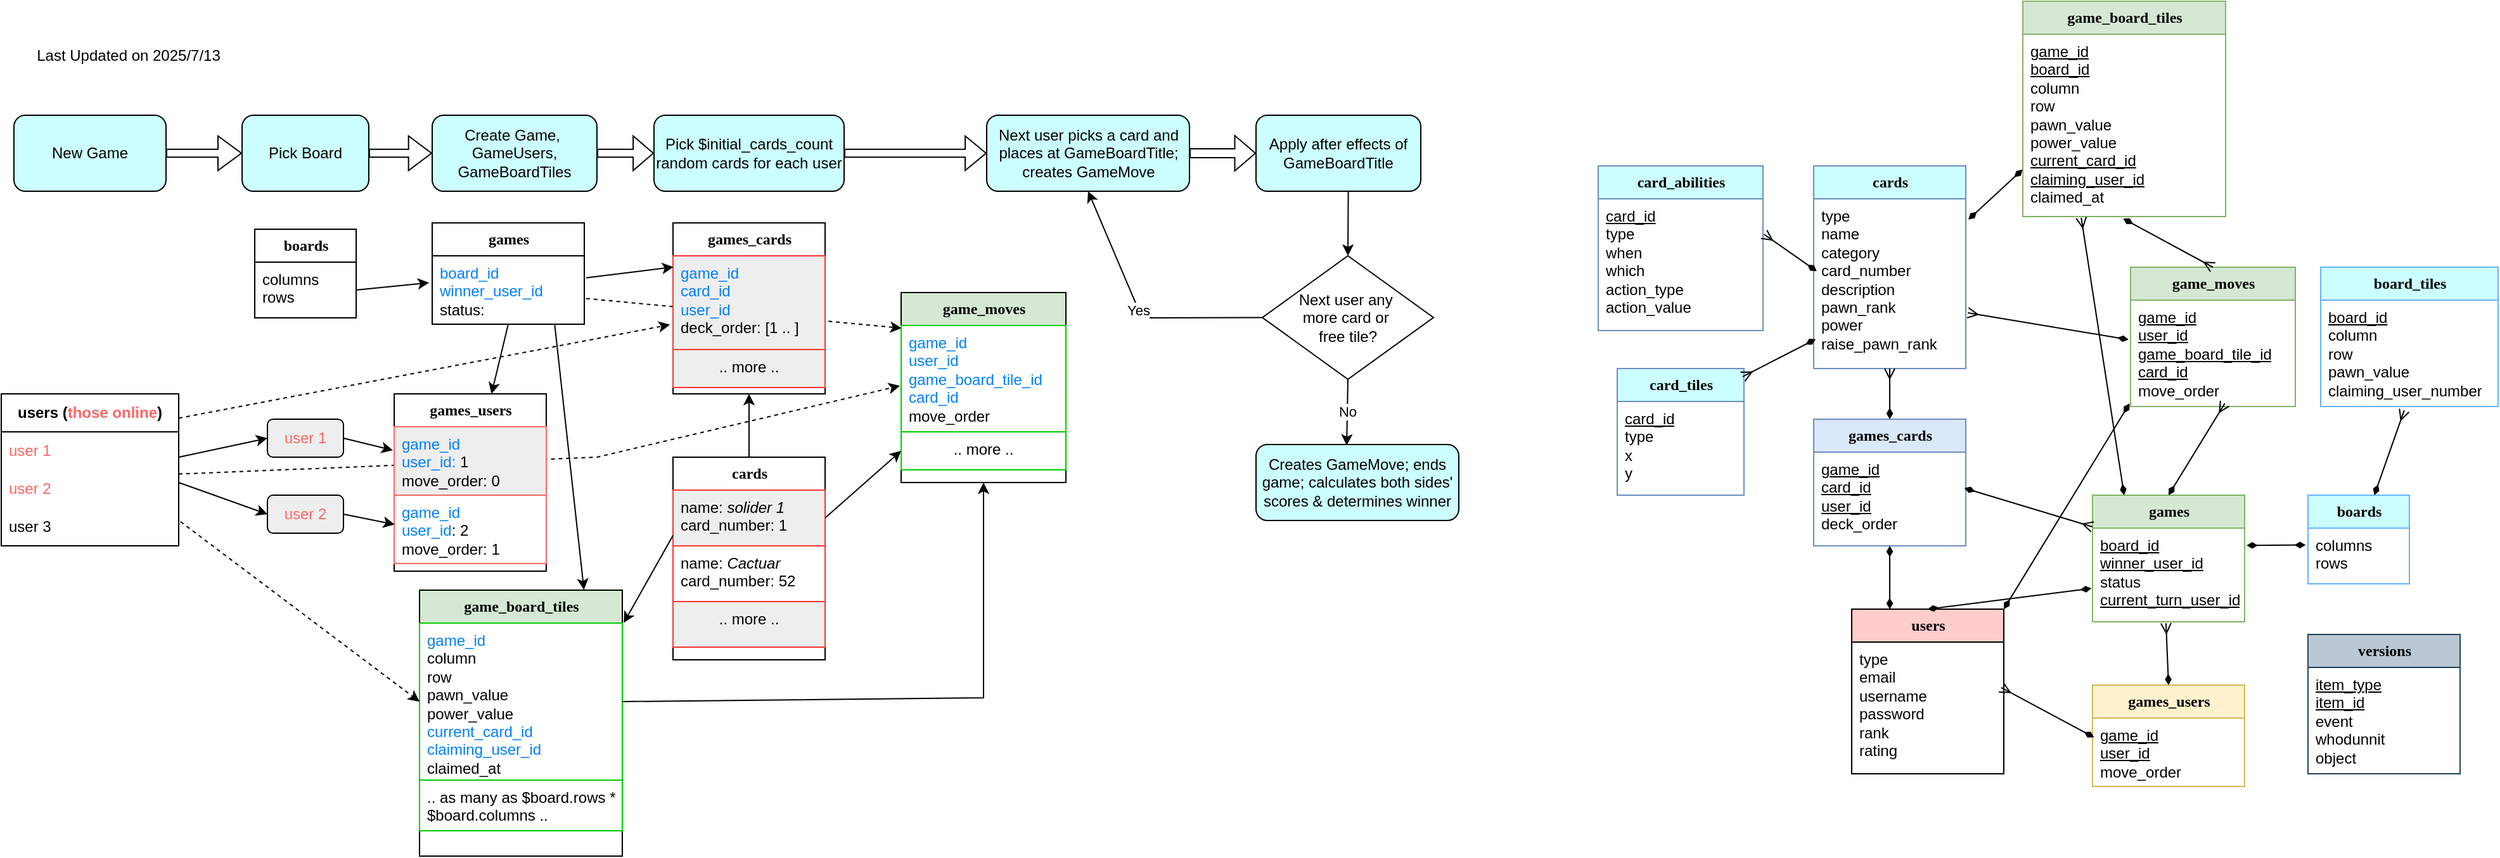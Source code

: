 <mxfile version="28.0.4">
  <diagram name="EER" id="c4acf3e9-155e-7222-9cf6-157b1a14988f">
    <mxGraphModel dx="2718" dy="1848" grid="1" gridSize="10" guides="1" tooltips="1" connect="1" arrows="1" fold="1" page="1" pageScale="1" pageWidth="850" pageHeight="1100" background="none" math="0" shadow="0">
      <root>
        <mxCell id="0" />
        <mxCell id="1" parent="0" />
        <mxCell id="WRyJqsJyQjOsR1VuZ4b_-59" value="" style="endArrow=classic;html=1;rounded=0;exitX=1;exitY=0.11;exitDx=0;exitDy=0;exitPerimeter=0;entryX=-0.007;entryY=0.567;entryDx=0;entryDy=0;dashed=1;entryPerimeter=0;" parent="1" source="WRyJqsJyQjOsR1VuZ4b_-8" target="WRyJqsJyQjOsR1VuZ4b_-55" edge="1">
          <mxGeometry width="50" height="50" relative="1" as="geometry">
            <mxPoint x="-960" y="330" as="sourcePoint" />
            <mxPoint x="-573" y="230" as="targetPoint" />
            <Array as="points">
              <mxPoint x="-950" y="340" />
            </Array>
          </mxGeometry>
        </mxCell>
        <mxCell id="WRyJqsJyQjOsR1VuZ4b_-60" value="" style="endArrow=classic;html=1;rounded=0;exitX=1.012;exitY=0.624;exitDx=0;exitDy=0;exitPerimeter=0;entryX=0.003;entryY=0.025;entryDx=0;entryDy=0;entryPerimeter=0;dashed=1;" parent="1" source="WRyJqsJyQjOsR1VuZ4b_-17" target="WRyJqsJyQjOsR1VuZ4b_-55" edge="1">
          <mxGeometry width="50" height="50" relative="1" as="geometry">
            <mxPoint x="-960" y="330" as="sourcePoint" />
            <mxPoint x="-573" y="230" as="targetPoint" />
          </mxGeometry>
        </mxCell>
        <mxCell id="_FI4FavQm8VD4Ou4lNko-3" value="&lt;span style=&quot;font-size: 12px;&quot;&gt;&lt;b&gt;game_board_tiles&lt;/b&gt;&lt;/span&gt;" style="swimlane;html=1;fontStyle=0;childLayout=stackLayout;horizontal=1;startSize=26;fillColor=#d5e8d4;horizontalStack=0;resizeParent=1;resizeLast=0;collapsible=1;marginBottom=0;swimlaneFillColor=#ffffff;rounded=0;shadow=0;comic=0;labelBackgroundColor=none;strokeWidth=1;fontFamily=Verdana;fontSize=10;align=center;strokeColor=#82b366;" parent="1" vertex="1">
          <mxGeometry x="175" y="-20" width="160" height="170" as="geometry">
            <mxRectangle x="510" y="42" width="170" height="30" as="alternateBounds" />
          </mxGeometry>
        </mxCell>
        <mxCell id="_FI4FavQm8VD4Ou4lNko-4" value="&lt;div&gt;&lt;u&gt;game_id&lt;/u&gt;&lt;/div&gt;&lt;div&gt;&lt;u&gt;board_id&lt;/u&gt;&lt;/div&gt;&lt;div&gt;&lt;span style=&quot;background-color: transparent; color: light-dark(rgb(0, 0, 0), rgb(255, 255, 255));&quot;&gt;column&lt;/span&gt;&lt;/div&gt;&lt;div&gt;row&lt;/div&gt;&lt;div&gt;pawn_value&lt;/div&gt;&lt;div&gt;&lt;span style=&quot;background-color: transparent; color: light-dark(rgb(0, 0, 0), rgb(255, 255, 255));&quot;&gt;power_value&lt;/span&gt;&lt;/div&gt;&lt;div&gt;&lt;u&gt;current_card_id&lt;/u&gt;&lt;/div&gt;&lt;div&gt;&lt;div&gt;&lt;u&gt;claiming_user_id&lt;/u&gt;&lt;/div&gt;&lt;div&gt;claimed_at&lt;/div&gt;&lt;/div&gt;" style="text;html=1;strokeColor=none;fillColor=none;align=left;verticalAlign=top;spacingLeft=4;spacingRight=4;whiteSpace=wrap;overflow=hidden;rotatable=0;points=[[0,0.5],[1,0.5]];portConstraint=eastwest;" parent="_FI4FavQm8VD4Ou4lNko-3" vertex="1">
          <mxGeometry y="26" width="160" height="144" as="geometry" />
        </mxCell>
        <mxCell id="_FI4FavQm8VD4Ou4lNko-7" value="&lt;span style=&quot;font-size: 12px;&quot;&gt;&lt;b&gt;boards&lt;/b&gt;&lt;/span&gt;" style="swimlane;html=1;fontStyle=0;childLayout=stackLayout;horizontal=1;startSize=26;fillColor=#CCFFFF;horizontalStack=0;resizeParent=1;resizeLast=0;collapsible=1;marginBottom=0;swimlaneFillColor=#ffffff;rounded=0;shadow=0;comic=0;labelBackgroundColor=none;strokeWidth=1;fontFamily=Verdana;fontSize=10;align=center;strokeColor=#66B2FF;" parent="1" vertex="1">
          <mxGeometry x="400" y="370" width="80" height="70" as="geometry" />
        </mxCell>
        <mxCell id="_FI4FavQm8VD4Ou4lNko-8" value="&lt;div&gt;columns&lt;/div&gt;&lt;div&gt;rows&lt;/div&gt;" style="text;html=1;strokeColor=none;fillColor=none;align=left;verticalAlign=top;spacingLeft=4;spacingRight=4;whiteSpace=wrap;overflow=hidden;rotatable=0;points=[[0,0.5],[1,0.5]];portConstraint=eastwest;" parent="_FI4FavQm8VD4Ou4lNko-7" vertex="1">
          <mxGeometry y="26" width="80" height="44" as="geometry" />
        </mxCell>
        <mxCell id="_FI4FavQm8VD4Ou4lNko-9" value="&lt;font style=&quot;font-size: 12px;&quot;&gt;&lt;b&gt;card_abilities&lt;/b&gt;&lt;/font&gt;" style="swimlane;html=1;fontStyle=0;childLayout=stackLayout;horizontal=1;startSize=26;fillColor=#CCFFFF;horizontalStack=0;resizeParent=1;resizeLast=0;collapsible=1;marginBottom=0;swimlaneFillColor=#ffffff;rounded=0;shadow=0;comic=0;labelBackgroundColor=none;strokeWidth=1;fontFamily=Verdana;fontSize=10;align=center;strokeColor=#6c8ebf;" parent="1" vertex="1">
          <mxGeometry x="-160" y="110" width="130" height="130" as="geometry">
            <mxRectangle x="510" y="210" width="130" height="30" as="alternateBounds" />
          </mxGeometry>
        </mxCell>
        <mxCell id="_FI4FavQm8VD4Ou4lNko-10" value="&lt;div&gt;&lt;u&gt;card_id&lt;/u&gt;&lt;/div&gt;&lt;div&gt;type&lt;/div&gt;&lt;div&gt;when&lt;/div&gt;&lt;div&gt;which&lt;/div&gt;&lt;div&gt;action_type&lt;/div&gt;&lt;div&gt;action_value&lt;/div&gt;" style="text;html=1;strokeColor=none;fillColor=none;align=left;verticalAlign=top;spacingLeft=4;spacingRight=4;whiteSpace=wrap;overflow=hidden;rotatable=0;points=[[0,0.5],[1,0.5]];portConstraint=eastwest;" parent="_FI4FavQm8VD4Ou4lNko-9" vertex="1">
          <mxGeometry y="26" width="130" height="104" as="geometry" />
        </mxCell>
        <mxCell id="_FI4FavQm8VD4Ou4lNko-11" value="&lt;font style=&quot;font-size: 12px;&quot;&gt;&lt;b&gt;card_tiles&lt;/b&gt;&lt;/font&gt;" style="swimlane;html=1;fontStyle=0;childLayout=stackLayout;horizontal=1;startSize=26;fillColor=#CCFFFF;horizontalStack=0;resizeParent=1;resizeLast=0;collapsible=1;marginBottom=0;swimlaneFillColor=#ffffff;rounded=0;shadow=0;comic=0;labelBackgroundColor=none;strokeWidth=1;fontFamily=Verdana;fontSize=10;align=center;strokeColor=#6c8ebf;" parent="1" vertex="1">
          <mxGeometry x="-145" y="270" width="100" height="100" as="geometry">
            <mxRectangle x="350" y="210" width="120" height="30" as="alternateBounds" />
          </mxGeometry>
        </mxCell>
        <mxCell id="_FI4FavQm8VD4Ou4lNko-12" value="&lt;div&gt;&lt;u&gt;card_id&lt;/u&gt;&lt;/div&gt;&lt;div&gt;type&lt;/div&gt;&lt;div&gt;x&lt;/div&gt;&lt;div&gt;y&lt;/div&gt;" style="text;html=1;strokeColor=none;fillColor=none;align=left;verticalAlign=top;spacingLeft=4;spacingRight=4;whiteSpace=wrap;overflow=hidden;rotatable=0;points=[[0,0.5],[1,0.5]];portConstraint=eastwest;" parent="_FI4FavQm8VD4Ou4lNko-11" vertex="1">
          <mxGeometry y="26" width="100" height="74" as="geometry" />
        </mxCell>
        <mxCell id="_FI4FavQm8VD4Ou4lNko-13" value="&lt;font style=&quot;font-size: 12px;&quot;&gt;&lt;b&gt;cards&lt;/b&gt;&lt;/font&gt;" style="swimlane;html=1;fontStyle=0;childLayout=stackLayout;horizontal=1;startSize=26;fillColor=#CCFFFF;horizontalStack=0;resizeParent=1;resizeLast=0;collapsible=1;marginBottom=0;swimlaneFillColor=#ffffff;rounded=0;shadow=0;comic=0;labelBackgroundColor=none;strokeWidth=1;fontFamily=Verdana;fontSize=10;align=center;strokeColor=#6c8ebf;" parent="1" vertex="1">
          <mxGeometry x="10" y="110" width="120" height="160" as="geometry">
            <mxRectangle x="350" y="210" width="120" height="30" as="alternateBounds" />
          </mxGeometry>
        </mxCell>
        <mxCell id="_FI4FavQm8VD4Ou4lNko-14" value="type&lt;div&gt;name&lt;/div&gt;&lt;div&gt;category&lt;/div&gt;&lt;div&gt;card_number&lt;/div&gt;&lt;div&gt;description&lt;/div&gt;&lt;div&gt;pawn_rank&lt;/div&gt;&lt;div&gt;power&lt;/div&gt;&lt;div&gt;raise_pawn_rank&lt;/div&gt;" style="text;html=1;strokeColor=none;fillColor=none;align=left;verticalAlign=top;spacingLeft=4;spacingRight=4;whiteSpace=wrap;overflow=hidden;rotatable=0;points=[[0,0.5],[1,0.5]];portConstraint=eastwest;" parent="_FI4FavQm8VD4Ou4lNko-13" vertex="1">
          <mxGeometry y="26" width="120" height="124" as="geometry" />
        </mxCell>
        <mxCell id="_FI4FavQm8VD4Ou4lNko-15" value="&lt;font style=&quot;font-size: 12px;&quot;&gt;&lt;b&gt;game_moves&lt;/b&gt;&lt;/font&gt;" style="swimlane;html=1;fontStyle=0;childLayout=stackLayout;horizontal=1;startSize=26;fillColor=#d5e8d4;horizontalStack=0;resizeParent=1;resizeLast=0;collapsible=1;marginBottom=0;swimlaneFillColor=#ffffff;rounded=0;shadow=0;comic=0;labelBackgroundColor=none;strokeWidth=1;fontFamily=Verdana;fontSize=10;align=center;strokeColor=#82b366;" parent="1" vertex="1">
          <mxGeometry x="260" y="190" width="130" height="110" as="geometry">
            <mxRectangle x="510" y="210" width="130" height="30" as="alternateBounds" />
          </mxGeometry>
        </mxCell>
        <mxCell id="_FI4FavQm8VD4Ou4lNko-16" value="&lt;div&gt;&lt;u&gt;game_id&lt;/u&gt;&lt;/div&gt;&lt;div&gt;&lt;u&gt;user_id&lt;/u&gt;&lt;/div&gt;&lt;div&gt;&lt;u&gt;game_board_tile_id&lt;/u&gt;&lt;/div&gt;&lt;div&gt;&lt;u&gt;card_id&lt;/u&gt;&lt;/div&gt;&lt;div&gt;move_order&lt;/div&gt;" style="text;html=1;strokeColor=none;fillColor=none;align=left;verticalAlign=top;spacingLeft=4;spacingRight=4;whiteSpace=wrap;overflow=hidden;rotatable=0;points=[[0,0.5],[1,0.5]];portConstraint=eastwest;" parent="_FI4FavQm8VD4Ou4lNko-15" vertex="1">
          <mxGeometry y="26" width="130" height="84" as="geometry" />
        </mxCell>
        <mxCell id="_FI4FavQm8VD4Ou4lNko-19" value="&lt;font style=&quot;font-size: 12px;&quot;&gt;&lt;b&gt;games&lt;/b&gt;&lt;/font&gt;" style="swimlane;html=1;fontStyle=0;childLayout=stackLayout;horizontal=1;startSize=26;fillColor=#d5e8d4;horizontalStack=0;resizeParent=1;resizeLast=0;collapsible=1;marginBottom=0;swimlaneFillColor=#ffffff;rounded=0;shadow=0;comic=0;labelBackgroundColor=none;strokeWidth=1;fontFamily=Verdana;fontSize=10;align=center;strokeColor=#82b366;" parent="1" vertex="1">
          <mxGeometry x="230" y="370" width="120" height="100" as="geometry">
            <mxRectangle x="350" y="210" width="120" height="30" as="alternateBounds" />
          </mxGeometry>
        </mxCell>
        <mxCell id="_FI4FavQm8VD4Ou4lNko-20" value="&lt;u&gt;board_id&lt;/u&gt;&lt;div&gt;&lt;u&gt;winner_user_id&lt;/u&gt;&lt;/div&gt;&lt;div&gt;status&lt;/div&gt;&lt;div&gt;&lt;u&gt;current_turn_user_id&lt;/u&gt;&lt;/div&gt;" style="text;html=1;strokeColor=none;fillColor=none;align=left;verticalAlign=top;spacingLeft=4;spacingRight=4;whiteSpace=wrap;overflow=hidden;rotatable=0;points=[[0,0.5],[1,0.5]];portConstraint=eastwest;" parent="_FI4FavQm8VD4Ou4lNko-19" vertex="1">
          <mxGeometry y="26" width="120" height="74" as="geometry" />
        </mxCell>
        <mxCell id="_FI4FavQm8VD4Ou4lNko-21" value="&lt;font style=&quot;font-size: 12px;&quot;&gt;&lt;b&gt;games_cards&lt;/b&gt;&lt;/font&gt;" style="swimlane;html=1;fontStyle=0;childLayout=stackLayout;horizontal=1;startSize=26;fillColor=#dae8fc;horizontalStack=0;resizeParent=1;resizeLast=0;collapsible=1;marginBottom=0;swimlaneFillColor=#ffffff;rounded=0;shadow=0;comic=0;labelBackgroundColor=none;strokeWidth=1;fontFamily=Verdana;fontSize=10;align=center;strokeColor=#6c8ebf;" parent="1" vertex="1">
          <mxGeometry x="10" y="310" width="120" height="100" as="geometry">
            <mxRectangle x="350" y="210" width="120" height="30" as="alternateBounds" />
          </mxGeometry>
        </mxCell>
        <mxCell id="_FI4FavQm8VD4Ou4lNko-22" value="&lt;u&gt;game_id&lt;/u&gt;&lt;div&gt;&lt;u&gt;card_id&lt;/u&gt;&lt;/div&gt;&lt;div&gt;&lt;u&gt;user_id&lt;/u&gt;&lt;/div&gt;&lt;div&gt;deck_order&lt;/div&gt;" style="text;html=1;strokeColor=none;fillColor=none;align=left;verticalAlign=top;spacingLeft=4;spacingRight=4;whiteSpace=wrap;overflow=hidden;rotatable=0;points=[[0,0.5],[1,0.5]];portConstraint=eastwest;" parent="_FI4FavQm8VD4Ou4lNko-21" vertex="1">
          <mxGeometry y="26" width="120" height="74" as="geometry" />
        </mxCell>
        <mxCell id="_FI4FavQm8VD4Ou4lNko-23" value="&lt;font style=&quot;font-size: 12px;&quot;&gt;&lt;b&gt;games_users&lt;/b&gt;&lt;/font&gt;" style="swimlane;html=1;fontStyle=0;childLayout=stackLayout;horizontal=1;startSize=26;fillColor=#fff2cc;horizontalStack=0;resizeParent=1;resizeLast=0;collapsible=1;marginBottom=0;swimlaneFillColor=#ffffff;rounded=0;shadow=0;comic=0;labelBackgroundColor=none;strokeWidth=1;fontFamily=Verdana;fontSize=10;align=center;strokeColor=#d6b656;" parent="1" vertex="1">
          <mxGeometry x="230" y="520" width="120" height="80" as="geometry">
            <mxRectangle x="350" y="210" width="120" height="30" as="alternateBounds" />
          </mxGeometry>
        </mxCell>
        <mxCell id="_FI4FavQm8VD4Ou4lNko-24" value="&lt;u&gt;game_id&lt;/u&gt;&lt;div&gt;&lt;u&gt;user_id&lt;/u&gt;&lt;/div&gt;&lt;div&gt;move_order&lt;/div&gt;" style="text;html=1;strokeColor=none;fillColor=none;align=left;verticalAlign=top;spacingLeft=4;spacingRight=4;whiteSpace=wrap;overflow=hidden;rotatable=0;points=[[0,0.5],[1,0.5]];portConstraint=eastwest;" parent="_FI4FavQm8VD4Ou4lNko-23" vertex="1">
          <mxGeometry y="26" width="120" height="54" as="geometry" />
        </mxCell>
        <mxCell id="_FI4FavQm8VD4Ou4lNko-25" value="&lt;font style=&quot;font-size: 12px;&quot;&gt;&lt;b&gt;users&lt;/b&gt;&lt;/font&gt;" style="swimlane;html=1;fontStyle=0;childLayout=stackLayout;horizontal=1;startSize=26;fillColor=#FFCCCC;horizontalStack=0;resizeParent=1;resizeLast=0;collapsible=1;marginBottom=0;swimlaneFillColor=#ffffff;rounded=0;shadow=0;comic=0;labelBackgroundColor=none;strokeWidth=1;fontFamily=Verdana;fontSize=10;align=center;" parent="1" vertex="1">
          <mxGeometry x="40" y="460" width="120" height="130" as="geometry">
            <mxRectangle x="350" y="210" width="120" height="30" as="alternateBounds" />
          </mxGeometry>
        </mxCell>
        <mxCell id="_FI4FavQm8VD4Ou4lNko-26" value="type&lt;div&gt;email&lt;/div&gt;&lt;div&gt;username&lt;/div&gt;&lt;div&gt;password&lt;/div&gt;&lt;div&gt;rank&lt;/div&gt;&lt;div&gt;rating&lt;/div&gt;" style="text;html=1;strokeColor=none;fillColor=none;align=left;verticalAlign=top;spacingLeft=4;spacingRight=4;whiteSpace=wrap;overflow=hidden;rotatable=0;points=[[0,0.5],[1,0.5]];portConstraint=eastwest;" parent="_FI4FavQm8VD4Ou4lNko-25" vertex="1">
          <mxGeometry y="26" width="120" height="104" as="geometry" />
        </mxCell>
        <mxCell id="_FI4FavQm8VD4Ou4lNko-27" value="&lt;font style=&quot;font-size: 12px;&quot;&gt;&lt;b&gt;versions&lt;/b&gt;&lt;/font&gt;" style="swimlane;html=1;fontStyle=0;childLayout=stackLayout;horizontal=1;startSize=26;fillColor=#bac8d3;horizontalStack=0;resizeParent=1;resizeLast=0;collapsible=1;marginBottom=0;swimlaneFillColor=#ffffff;rounded=0;shadow=0;comic=0;labelBackgroundColor=none;strokeWidth=1;fontFamily=Verdana;fontSize=10;align=center;strokeColor=#23445d;" parent="1" vertex="1">
          <mxGeometry x="400" y="480" width="120" height="110" as="geometry">
            <mxRectangle x="350" y="210" width="120" height="30" as="alternateBounds" />
          </mxGeometry>
        </mxCell>
        <mxCell id="_FI4FavQm8VD4Ou4lNko-28" value="&lt;u&gt;item_type&lt;/u&gt;&lt;div&gt;&lt;u&gt;item_id&lt;/u&gt;&lt;/div&gt;&lt;div&gt;event&lt;/div&gt;&lt;div&gt;whodunnit&lt;/div&gt;&lt;div&gt;object&lt;/div&gt;" style="text;html=1;strokeColor=none;fillColor=none;align=left;verticalAlign=top;spacingLeft=4;spacingRight=4;whiteSpace=wrap;overflow=hidden;rotatable=0;points=[[0,0.5],[1,0.5]];portConstraint=eastwest;" parent="_FI4FavQm8VD4Ou4lNko-27" vertex="1">
          <mxGeometry y="26" width="120" height="84" as="geometry" />
        </mxCell>
        <mxCell id="_FI4FavQm8VD4Ou4lNko-29" value="" style="endArrow=diamondThin;html=1;rounded=0;entryX=0.5;entryY=0;entryDx=0;entryDy=0;exitX=0.5;exitY=1;exitDx=0;exitDy=0;startArrow=ERmany;startFill=0;endFill=1;" parent="1" source="_FI4FavQm8VD4Ou4lNko-13" target="_FI4FavQm8VD4Ou4lNko-21" edge="1">
          <mxGeometry width="50" height="50" relative="1" as="geometry">
            <mxPoint x="90" y="280" as="sourcePoint" />
            <mxPoint x="-10" y="280" as="targetPoint" />
          </mxGeometry>
        </mxCell>
        <mxCell id="_FI4FavQm8VD4Ou4lNko-30" value="" style="endArrow=diamondThin;html=1;rounded=0;entryX=0.99;entryY=0.384;entryDx=0;entryDy=0;exitX=0;exitY=0.25;exitDx=0;exitDy=0;startArrow=ERmany;startFill=0;endFill=1;entryPerimeter=0;" parent="1" source="_FI4FavQm8VD4Ou4lNko-19" target="_FI4FavQm8VD4Ou4lNko-22" edge="1">
          <mxGeometry width="50" height="50" relative="1" as="geometry">
            <mxPoint x="70" y="280" as="sourcePoint" />
            <mxPoint x="70" y="320" as="targetPoint" />
          </mxGeometry>
        </mxCell>
        <mxCell id="_FI4FavQm8VD4Ou4lNko-31" value="" style="endArrow=diamondThin;html=1;rounded=0;exitX=0.5;exitY=0;exitDx=0;exitDy=0;startArrow=diamondThin;startFill=1;endFill=1;entryX=-0.007;entryY=0.644;entryDx=0;entryDy=0;entryPerimeter=0;" parent="1" source="_FI4FavQm8VD4Ou4lNko-25" target="_FI4FavQm8VD4Ou4lNko-20" edge="1">
          <mxGeometry width="50" height="50" relative="1" as="geometry">
            <mxPoint x="191" y="440" as="sourcePoint" />
            <mxPoint x="170" y="383" as="targetPoint" />
          </mxGeometry>
        </mxCell>
        <mxCell id="_FI4FavQm8VD4Ou4lNko-32" value="" style="endArrow=ERmany;html=1;rounded=0;exitX=0.5;exitY=0;exitDx=0;exitDy=0;startArrow=diamondThin;startFill=1;endFill=0;entryX=0.483;entryY=1.015;entryDx=0;entryDy=0;entryPerimeter=0;" parent="1" source="_FI4FavQm8VD4Ou4lNko-23" target="_FI4FavQm8VD4Ou4lNko-20" edge="1">
          <mxGeometry width="50" height="50" relative="1" as="geometry">
            <mxPoint x="120" y="487" as="sourcePoint" />
            <mxPoint x="224" y="410" as="targetPoint" />
          </mxGeometry>
        </mxCell>
        <mxCell id="_FI4FavQm8VD4Ou4lNko-35" value="" style="endArrow=ERmany;html=1;rounded=0;exitX=0.01;exitY=0.281;exitDx=0;exitDy=0;startArrow=diamondThin;startFill=1;endFill=0;exitPerimeter=0;entryX=0.983;entryY=0.346;entryDx=0;entryDy=0;entryPerimeter=0;" parent="1" source="_FI4FavQm8VD4Ou4lNko-24" target="_FI4FavQm8VD4Ou4lNko-26" edge="1">
          <mxGeometry width="50" height="50" relative="1" as="geometry">
            <mxPoint x="243" y="508" as="sourcePoint" />
            <mxPoint x="230" y="440" as="targetPoint" />
          </mxGeometry>
        </mxCell>
        <mxCell id="_FI4FavQm8VD4Ou4lNko-36" value="" style="endArrow=diamondThin;html=1;rounded=0;exitX=1.013;exitY=0.185;exitDx=0;exitDy=0;startArrow=diamondThin;startFill=1;endFill=1;entryX=-0.022;entryY=0.303;entryDx=0;entryDy=0;entryPerimeter=0;exitPerimeter=0;" parent="1" source="_FI4FavQm8VD4Ou4lNko-20" target="_FI4FavQm8VD4Ou4lNko-8" edge="1">
          <mxGeometry width="50" height="50" relative="1" as="geometry">
            <mxPoint x="150" y="487" as="sourcePoint" />
            <mxPoint x="254" y="410" as="targetPoint" />
          </mxGeometry>
        </mxCell>
        <mxCell id="_FI4FavQm8VD4Ou4lNko-38" value="" style="endArrow=diamondThin;html=1;rounded=0;exitX=1.017;exitY=0.132;exitDx=0;exitDy=0;startArrow=diamondThin;startFill=1;endFill=1;entryX=-0.001;entryY=0.742;entryDx=0;entryDy=0;entryPerimeter=0;exitPerimeter=0;" parent="1" source="_FI4FavQm8VD4Ou4lNko-14" target="_FI4FavQm8VD4Ou4lNko-4" edge="1">
          <mxGeometry width="50" height="50" relative="1" as="geometry">
            <mxPoint x="340" y="165" as="sourcePoint" />
            <mxPoint x="381.2" y="151.616" as="targetPoint" />
          </mxGeometry>
        </mxCell>
        <mxCell id="_FI4FavQm8VD4Ou4lNko-42" value="" style="endArrow=diamondThin;html=1;rounded=0;entryX=0.02;entryY=0.461;entryDx=0;entryDy=0;exitX=1.006;exitY=0.269;exitDx=0;exitDy=0;startArrow=ERmany;startFill=0;endFill=1;entryPerimeter=0;exitPerimeter=0;" parent="1" source="_FI4FavQm8VD4Ou4lNko-10" target="_FI4FavQm8VD4Ou4lNko-14" edge="1">
          <mxGeometry width="50" height="50" relative="1" as="geometry">
            <mxPoint x="70" y="280" as="sourcePoint" />
            <mxPoint x="70" y="320" as="targetPoint" />
          </mxGeometry>
        </mxCell>
        <mxCell id="_FI4FavQm8VD4Ou4lNko-43" value="" style="endArrow=diamondThin;html=1;rounded=0;entryX=0.013;entryY=0.894;entryDx=0;entryDy=0;exitX=0.99;exitY=0.064;exitDx=0;exitDy=0;startArrow=ERmany;startFill=0;endFill=1;entryPerimeter=0;exitPerimeter=0;" parent="1" source="_FI4FavQm8VD4Ou4lNko-11" target="_FI4FavQm8VD4Ou4lNko-14" edge="1">
          <mxGeometry width="50" height="50" relative="1" as="geometry">
            <mxPoint x="-20" y="170" as="sourcePoint" />
            <mxPoint x="21" y="199" as="targetPoint" />
          </mxGeometry>
        </mxCell>
        <mxCell id="_FI4FavQm8VD4Ou4lNko-45" value="" style="endArrow=diamondThin;html=1;rounded=0;entryX=-0.012;entryY=0.371;entryDx=0;entryDy=0;exitX=1.013;exitY=0.726;exitDx=0;exitDy=0;startArrow=ERmany;startFill=0;endFill=1;entryPerimeter=0;exitPerimeter=0;" parent="1" source="_FI4FavQm8VD4Ou4lNko-14" target="_FI4FavQm8VD4Ou4lNko-16" edge="1">
          <mxGeometry width="50" height="50" relative="1" as="geometry">
            <mxPoint x="140" y="270" as="sourcePoint" />
            <mxPoint x="140" y="310" as="targetPoint" />
          </mxGeometry>
        </mxCell>
        <mxCell id="_FI4FavQm8VD4Ou4lNko-46" value="" style="endArrow=diamondThin;html=1;rounded=0;entryX=-0.006;entryY=0.971;entryDx=0;entryDy=0;exitX=1;exitY=0;exitDx=0;exitDy=0;startArrow=diamondThin;startFill=1;endFill=1;entryPerimeter=0;" parent="1" source="_FI4FavQm8VD4Ou4lNko-25" target="_FI4FavQm8VD4Ou4lNko-16" edge="1">
          <mxGeometry width="50" height="50" relative="1" as="geometry">
            <mxPoint x="150" y="230" as="sourcePoint" />
            <mxPoint x="206" y="241" as="targetPoint" />
          </mxGeometry>
        </mxCell>
        <mxCell id="_FI4FavQm8VD4Ou4lNko-47" value="" style="endArrow=diamondThin;html=1;rounded=0;entryX=0.495;entryY=1.011;entryDx=0;entryDy=0;startArrow=ERmany;startFill=0;endFill=1;exitX=0.5;exitY=0;exitDx=0;exitDy=0;entryPerimeter=0;" parent="1" source="_FI4FavQm8VD4Ou4lNko-15" target="_FI4FavQm8VD4Ou4lNko-4" edge="1">
          <mxGeometry width="50" height="50" relative="1" as="geometry">
            <mxPoint x="402" y="114" as="sourcePoint" />
            <mxPoint x="350" y="80" as="targetPoint" />
          </mxGeometry>
        </mxCell>
        <mxCell id="_FI4FavQm8VD4Ou4lNko-48" value="" style="endArrow=diamondThin;html=1;rounded=0;entryX=0.5;entryY=0;entryDx=0;entryDy=0;startArrow=ERmany;startFill=0;endFill=1;exitX=0.572;exitY=0.971;exitDx=0;exitDy=0;exitPerimeter=0;" parent="1" source="_FI4FavQm8VD4Ou4lNko-16" target="_FI4FavQm8VD4Ou4lNko-19" edge="1">
          <mxGeometry width="50" height="50" relative="1" as="geometry">
            <mxPoint x="300" y="177" as="sourcePoint" />
            <mxPoint x="310" y="110" as="targetPoint" />
          </mxGeometry>
        </mxCell>
        <mxCell id="WRyJqsJyQjOsR1VuZ4b_-1" value="New Game" style="rounded=1;whiteSpace=wrap;html=1;fillColor=#CCFFFF;" parent="1" vertex="1">
          <mxGeometry x="-1410" y="70" width="120" height="60" as="geometry" />
        </mxCell>
        <mxCell id="WRyJqsJyQjOsR1VuZ4b_-2" value="" style="shape=flexArrow;endArrow=classic;html=1;rounded=0;exitX=1;exitY=0.5;exitDx=0;exitDy=0;entryX=0;entryY=0.5;entryDx=0;entryDy=0;endSize=5.841;width=6.207;" parent="1" source="WRyJqsJyQjOsR1VuZ4b_-1" target="WRyJqsJyQjOsR1VuZ4b_-3" edge="1">
          <mxGeometry width="50" height="50" relative="1" as="geometry">
            <mxPoint x="-1260" y="130" as="sourcePoint" />
            <mxPoint x="-1230" y="100" as="targetPoint" />
          </mxGeometry>
        </mxCell>
        <mxCell id="WRyJqsJyQjOsR1VuZ4b_-3" value="Pick Board" style="rounded=1;whiteSpace=wrap;html=1;fillColor=#CCFFFF;" parent="1" vertex="1">
          <mxGeometry x="-1230" y="70" width="100" height="60" as="geometry" />
        </mxCell>
        <mxCell id="WRyJqsJyQjOsR1VuZ4b_-4" value="user 1" style="rounded=1;whiteSpace=wrap;html=1;fillColor=#EEEEEE;fontColor=#FF6666;" parent="1" vertex="1">
          <mxGeometry x="-1210" y="310" width="60" height="30" as="geometry" />
        </mxCell>
        <mxCell id="WRyJqsJyQjOsR1VuZ4b_-6" value="&lt;b&gt;users (&lt;font style=&quot;color: rgb(255, 102, 102);&quot;&gt;those online&lt;/font&gt;)&lt;/b&gt;" style="swimlane;fontStyle=0;childLayout=stackLayout;horizontal=1;startSize=30;horizontalStack=0;resizeParent=1;resizeParentMax=0;resizeLast=0;collapsible=1;marginBottom=0;whiteSpace=wrap;html=1;" parent="1" vertex="1">
          <mxGeometry x="-1420" y="290" width="140" height="120" as="geometry" />
        </mxCell>
        <mxCell id="WRyJqsJyQjOsR1VuZ4b_-7" value="user 1" style="text;strokeColor=none;fillColor=none;align=left;verticalAlign=middle;spacingLeft=4;spacingRight=4;overflow=hidden;points=[[0,0.5],[1,0.5]];portConstraint=eastwest;rotatable=0;whiteSpace=wrap;html=1;fontColor=#FF6666;" parent="WRyJqsJyQjOsR1VuZ4b_-6" vertex="1">
          <mxGeometry y="30" width="140" height="30" as="geometry" />
        </mxCell>
        <mxCell id="WRyJqsJyQjOsR1VuZ4b_-8" value="user 2" style="text;strokeColor=none;fillColor=none;align=left;verticalAlign=middle;spacingLeft=4;spacingRight=4;overflow=hidden;points=[[0,0.5],[1,0.5]];portConstraint=eastwest;rotatable=0;whiteSpace=wrap;html=1;fontColor=#FF6666;" parent="WRyJqsJyQjOsR1VuZ4b_-6" vertex="1">
          <mxGeometry y="60" width="140" height="30" as="geometry" />
        </mxCell>
        <mxCell id="WRyJqsJyQjOsR1VuZ4b_-9" value="user 3" style="text;strokeColor=none;fillColor=none;align=left;verticalAlign=middle;spacingLeft=4;spacingRight=4;overflow=hidden;points=[[0,0.5],[1,0.5]];portConstraint=eastwest;rotatable=0;whiteSpace=wrap;html=1;" parent="WRyJqsJyQjOsR1VuZ4b_-6" vertex="1">
          <mxGeometry y="90" width="140" height="30" as="geometry" />
        </mxCell>
        <mxCell id="WRyJqsJyQjOsR1VuZ4b_-10" value="user 2" style="rounded=1;whiteSpace=wrap;html=1;fillColor=#EEEEEE;fontColor=#FF6666;" parent="1" vertex="1">
          <mxGeometry x="-1210" y="370" width="60" height="30" as="geometry" />
        </mxCell>
        <mxCell id="WRyJqsJyQjOsR1VuZ4b_-11" value="" style="endArrow=classic;html=1;rounded=0;exitX=1;exitY=0.667;exitDx=0;exitDy=0;exitPerimeter=0;entryX=0;entryY=0.5;entryDx=0;entryDy=0;" parent="1" source="WRyJqsJyQjOsR1VuZ4b_-7" target="WRyJqsJyQjOsR1VuZ4b_-4" edge="1">
          <mxGeometry width="50" height="50" relative="1" as="geometry">
            <mxPoint x="-960" y="400" as="sourcePoint" />
            <mxPoint x="-910" y="350" as="targetPoint" />
          </mxGeometry>
        </mxCell>
        <mxCell id="WRyJqsJyQjOsR1VuZ4b_-12" value="" style="endArrow=classic;html=1;rounded=0;exitX=1;exitY=0.333;exitDx=0;exitDy=0;exitPerimeter=0;entryX=0;entryY=0.5;entryDx=0;entryDy=0;" parent="1" source="WRyJqsJyQjOsR1VuZ4b_-8" target="WRyJqsJyQjOsR1VuZ4b_-10" edge="1">
          <mxGeometry width="50" height="50" relative="1" as="geometry">
            <mxPoint x="-1290" y="490" as="sourcePoint" />
            <mxPoint x="-1240" y="440" as="targetPoint" />
          </mxGeometry>
        </mxCell>
        <mxCell id="WRyJqsJyQjOsR1VuZ4b_-13" value="&lt;font style=&quot;font-size: 12px;&quot;&gt;&lt;b&gt;games_users&lt;/b&gt;&lt;/font&gt;" style="swimlane;html=1;fontStyle=0;childLayout=stackLayout;horizontal=1;startSize=26;fillColor=none;horizontalStack=0;resizeParent=1;resizeLast=0;collapsible=1;marginBottom=0;swimlaneFillColor=#ffffff;rounded=0;shadow=0;comic=0;labelBackgroundColor=none;strokeWidth=1;fontFamily=Verdana;fontSize=10;align=center;" parent="1" vertex="1">
          <mxGeometry x="-1110" y="290" width="120" height="140" as="geometry">
            <mxRectangle x="350" y="210" width="120" height="30" as="alternateBounds" />
          </mxGeometry>
        </mxCell>
        <mxCell id="WRyJqsJyQjOsR1VuZ4b_-14" value="&lt;span&gt;&lt;font style=&quot;color: rgb(0, 127, 255);&quot;&gt;game_id&lt;/font&gt;&lt;/span&gt;&lt;div&gt;&lt;span&gt;&lt;font style=&quot;color: rgb(0, 127, 255);&quot;&gt;user_id:&lt;/font&gt; 1&lt;/span&gt;&lt;/div&gt;&lt;div&gt;move_order: 0&lt;/div&gt;" style="text;html=1;strokeColor=#FF6666;fillColor=#EEEEEE;align=left;verticalAlign=top;spacingLeft=4;spacingRight=4;whiteSpace=wrap;overflow=hidden;rotatable=0;points=[[0,0.5],[1,0.5]];portConstraint=eastwest;fontStyle=0" parent="WRyJqsJyQjOsR1VuZ4b_-13" vertex="1">
          <mxGeometry y="26" width="120" height="54" as="geometry" />
        </mxCell>
        <mxCell id="WRyJqsJyQjOsR1VuZ4b_-15" value="&lt;span&gt;&lt;font style=&quot;color: rgb(0, 127, 255);&quot;&gt;game_id&lt;/font&gt;&lt;/span&gt;&lt;div&gt;&lt;span&gt;&lt;font style=&quot;color: rgb(0, 127, 255);&quot;&gt;user_id&lt;/font&gt;: 2&lt;/span&gt;&lt;/div&gt;&lt;div&gt;move_order: 1&lt;/div&gt;" style="text;html=1;strokeColor=#FF6666;fillColor=none;align=left;verticalAlign=top;spacingLeft=4;spacingRight=4;whiteSpace=wrap;overflow=hidden;rotatable=0;points=[[0,0.5],[1,0.5]];portConstraint=eastwest;fontStyle=0" parent="WRyJqsJyQjOsR1VuZ4b_-13" vertex="1">
          <mxGeometry y="80" width="120" height="54" as="geometry" />
        </mxCell>
        <mxCell id="WRyJqsJyQjOsR1VuZ4b_-16" value="&lt;font style=&quot;font-size: 12px;&quot;&gt;&lt;b&gt;games&lt;/b&gt;&lt;/font&gt;" style="swimlane;html=1;fontStyle=0;childLayout=stackLayout;horizontal=1;startSize=26;fillColor=none;horizontalStack=0;resizeParent=1;resizeLast=0;collapsible=1;marginBottom=0;swimlaneFillColor=#ffffff;rounded=0;shadow=0;comic=0;labelBackgroundColor=none;strokeWidth=1;fontFamily=Verdana;fontSize=10;align=center;" parent="1" vertex="1">
          <mxGeometry x="-1080" y="155" width="120" height="80" as="geometry">
            <mxRectangle x="350" y="210" width="120" height="30" as="alternateBounds" />
          </mxGeometry>
        </mxCell>
        <mxCell id="WRyJqsJyQjOsR1VuZ4b_-17" value="&lt;span&gt;&lt;font style=&quot;color: rgb(0, 127, 255);&quot;&gt;board_id&lt;/font&gt;&lt;/span&gt;&lt;div&gt;&lt;span&gt;&lt;font style=&quot;color: rgb(0, 127, 255);&quot;&gt;winner_user_id&lt;/font&gt;&lt;/span&gt;&lt;/div&gt;&lt;div&gt;status:&amp;nbsp;&lt;/div&gt;" style="text;html=1;strokeColor=none;fillColor=none;align=left;verticalAlign=top;spacingLeft=4;spacingRight=4;whiteSpace=wrap;overflow=hidden;rotatable=0;points=[[0,0.5],[1,0.5]];portConstraint=eastwest;fontStyle=0" parent="WRyJqsJyQjOsR1VuZ4b_-16" vertex="1">
          <mxGeometry y="26" width="120" height="54" as="geometry" />
        </mxCell>
        <mxCell id="WRyJqsJyQjOsR1VuZ4b_-18" value="&lt;span style=&quot;font-size: 12px;&quot;&gt;&lt;b&gt;boards&lt;/b&gt;&lt;/span&gt;" style="swimlane;html=1;fontStyle=0;childLayout=stackLayout;horizontal=1;startSize=26;fillColor=none;horizontalStack=0;resizeParent=1;resizeLast=0;collapsible=1;marginBottom=0;swimlaneFillColor=#ffffff;rounded=0;shadow=0;comic=0;labelBackgroundColor=none;strokeWidth=1;fontFamily=Verdana;fontSize=10;align=center;" parent="1" vertex="1">
          <mxGeometry x="-1220" y="160" width="80" height="70" as="geometry" />
        </mxCell>
        <mxCell id="WRyJqsJyQjOsR1VuZ4b_-19" value="&lt;div&gt;columns&lt;/div&gt;&lt;div&gt;rows&lt;/div&gt;" style="text;html=1;strokeColor=none;fillColor=none;align=left;verticalAlign=top;spacingLeft=4;spacingRight=4;whiteSpace=wrap;overflow=hidden;rotatable=0;points=[[0,0.5],[1,0.5]];portConstraint=eastwest;" parent="WRyJqsJyQjOsR1VuZ4b_-18" vertex="1">
          <mxGeometry y="26" width="80" height="44" as="geometry" />
        </mxCell>
        <mxCell id="WRyJqsJyQjOsR1VuZ4b_-20" value="" style="endArrow=classic;html=1;rounded=0;exitX=1;exitY=0.5;exitDx=0;exitDy=0;entryX=-0.02;entryY=0.394;entryDx=0;entryDy=0;entryPerimeter=0;" parent="1" source="WRyJqsJyQjOsR1VuZ4b_-19" target="WRyJqsJyQjOsR1VuZ4b_-17" edge="1">
          <mxGeometry width="50" height="50" relative="1" as="geometry">
            <mxPoint x="-1180" y="335" as="sourcePoint" />
            <mxPoint x="-1140" y="320" as="targetPoint" />
          </mxGeometry>
        </mxCell>
        <mxCell id="WRyJqsJyQjOsR1VuZ4b_-21" value="" style="endArrow=none;html=1;rounded=0;entryX=0.5;entryY=1;entryDx=0;entryDy=0;startArrow=classic;startFill=1;" parent="1" source="WRyJqsJyQjOsR1VuZ4b_-13" target="WRyJqsJyQjOsR1VuZ4b_-16" edge="1">
          <mxGeometry width="50" height="50" relative="1" as="geometry">
            <mxPoint x="-1160" y="300" as="sourcePoint" />
            <mxPoint x="-1110" y="250" as="targetPoint" />
          </mxGeometry>
        </mxCell>
        <mxCell id="WRyJqsJyQjOsR1VuZ4b_-22" value="" style="endArrow=classic;html=1;rounded=0;exitX=1;exitY=0.5;exitDx=0;exitDy=0;entryX=-0.009;entryY=0.343;entryDx=0;entryDy=0;entryPerimeter=0;" parent="1" source="WRyJqsJyQjOsR1VuZ4b_-4" target="WRyJqsJyQjOsR1VuZ4b_-14" edge="1">
          <mxGeometry width="50" height="50" relative="1" as="geometry">
            <mxPoint x="-1070" y="204" as="sourcePoint" />
            <mxPoint x="-1011" y="200" as="targetPoint" />
          </mxGeometry>
        </mxCell>
        <mxCell id="WRyJqsJyQjOsR1VuZ4b_-23" value="" style="endArrow=classic;html=1;rounded=0;exitX=1;exitY=0.5;exitDx=0;exitDy=0;entryX=0.003;entryY=0.428;entryDx=0;entryDy=0;entryPerimeter=0;" parent="1" source="WRyJqsJyQjOsR1VuZ4b_-10" target="WRyJqsJyQjOsR1VuZ4b_-15" edge="1">
          <mxGeometry width="50" height="50" relative="1" as="geometry">
            <mxPoint x="-1060" y="330" as="sourcePoint" />
            <mxPoint x="-940" y="335" as="targetPoint" />
          </mxGeometry>
        </mxCell>
        <mxCell id="WRyJqsJyQjOsR1VuZ4b_-24" value="" style="shape=flexArrow;endArrow=classic;html=1;rounded=0;exitX=1;exitY=0.5;exitDx=0;exitDy=0;entryX=0;entryY=0.5;entryDx=0;entryDy=0;width=6.207;endSize=5.724;" parent="1" source="WRyJqsJyQjOsR1VuZ4b_-3" target="WRyJqsJyQjOsR1VuZ4b_-25" edge="1">
          <mxGeometry width="50" height="50" relative="1" as="geometry">
            <mxPoint x="-1060" y="120.0" as="sourcePoint" />
            <mxPoint x="-870" y="70" as="targetPoint" />
          </mxGeometry>
        </mxCell>
        <mxCell id="WRyJqsJyQjOsR1VuZ4b_-25" value="Create Game,&amp;nbsp;&lt;div&gt;GameUsers, GameBoardTiles&lt;/div&gt;" style="rounded=1;whiteSpace=wrap;html=1;fillColor=#CCFFFF;" parent="1" vertex="1">
          <mxGeometry x="-1080" y="70" width="130" height="60" as="geometry" />
        </mxCell>
        <mxCell id="WRyJqsJyQjOsR1VuZ4b_-26" value="&lt;font style=&quot;font-size: 12px;&quot;&gt;&lt;b&gt;games_cards&lt;/b&gt;&lt;/font&gt;" style="swimlane;html=1;fontStyle=0;childLayout=stackLayout;horizontal=1;startSize=26;fillColor=none;horizontalStack=0;resizeParent=1;resizeLast=0;collapsible=1;marginBottom=0;swimlaneFillColor=#ffffff;rounded=0;shadow=0;comic=0;labelBackgroundColor=none;strokeWidth=1;fontFamily=Verdana;fontSize=10;align=center;" parent="1" vertex="1">
          <mxGeometry x="-890" y="155" width="120" height="135" as="geometry">
            <mxRectangle x="350" y="210" width="120" height="30" as="alternateBounds" />
          </mxGeometry>
        </mxCell>
        <mxCell id="WRyJqsJyQjOsR1VuZ4b_-27" value="&lt;span&gt;&lt;font style=&quot;color: rgb(0, 127, 255);&quot;&gt;game_id&lt;/font&gt;&lt;/span&gt;&lt;div&gt;&lt;span&gt;&lt;font style=&quot;color: rgb(0, 127, 255);&quot;&gt;card_id&lt;/font&gt;&lt;/span&gt;&lt;/div&gt;&lt;div&gt;&lt;font style=&quot;color: rgb(0, 127, 255);&quot;&gt;&lt;span&gt;user_id&lt;/span&gt;&lt;/font&gt;&lt;/div&gt;&lt;div&gt;deck_order: [1 .. ]&lt;/div&gt;" style="text;html=1;strokeColor=#FF3333;fillColor=#EEEEEE;align=left;verticalAlign=top;spacingLeft=4;spacingRight=4;whiteSpace=wrap;overflow=hidden;rotatable=0;points=[[0,0.5],[1,0.5]];portConstraint=eastwest;fontStyle=0" parent="WRyJqsJyQjOsR1VuZ4b_-26" vertex="1">
          <mxGeometry y="26" width="120" height="74" as="geometry" />
        </mxCell>
        <mxCell id="WRyJqsJyQjOsR1VuZ4b_-30" value=".. more .." style="text;html=1;strokeColor=#FF3333;fillColor=#EEEEEE;align=center;verticalAlign=top;spacingLeft=4;spacingRight=4;whiteSpace=wrap;overflow=hidden;rotatable=0;points=[[0,0.5],[1,0.5]];portConstraint=eastwest;" parent="WRyJqsJyQjOsR1VuZ4b_-26" vertex="1">
          <mxGeometry y="100" width="120" height="30" as="geometry" />
        </mxCell>
        <mxCell id="WRyJqsJyQjOsR1VuZ4b_-31" value="Pick $initial_cards_count random cards for each user" style="rounded=1;whiteSpace=wrap;html=1;fillColor=#CCFFFF;" parent="1" vertex="1">
          <mxGeometry x="-905" y="70" width="150" height="60" as="geometry" />
        </mxCell>
        <mxCell id="WRyJqsJyQjOsR1VuZ4b_-32" value="" style="shape=flexArrow;endArrow=classic;html=1;rounded=0;entryX=0;entryY=0.5;entryDx=0;entryDy=0;exitX=1;exitY=0.5;exitDx=0;exitDy=0;width=6.207;endSize=4.979;" parent="1" source="WRyJqsJyQjOsR1VuZ4b_-25" target="WRyJqsJyQjOsR1VuZ4b_-31" edge="1">
          <mxGeometry width="50" height="50" relative="1" as="geometry">
            <mxPoint x="-930" y="120" as="sourcePoint" />
            <mxPoint x="-1020" y="100" as="targetPoint" />
          </mxGeometry>
        </mxCell>
        <mxCell id="WRyJqsJyQjOsR1VuZ4b_-33" value="&lt;font style=&quot;font-size: 12px;&quot;&gt;&lt;b&gt;cards&lt;/b&gt;&lt;/font&gt;" style="swimlane;html=1;fontStyle=0;childLayout=stackLayout;horizontal=1;startSize=26;fillColor=none;horizontalStack=0;resizeParent=1;resizeLast=0;collapsible=1;marginBottom=0;swimlaneFillColor=#ffffff;rounded=0;shadow=0;comic=0;labelBackgroundColor=none;strokeWidth=1;fontFamily=Verdana;fontSize=10;align=center;" parent="1" vertex="1">
          <mxGeometry x="-890" y="340" width="120" height="160" as="geometry">
            <mxRectangle x="350" y="210" width="120" height="30" as="alternateBounds" />
          </mxGeometry>
        </mxCell>
        <mxCell id="WRyJqsJyQjOsR1VuZ4b_-34" value="&lt;div&gt;name: &lt;i&gt;solider 1&lt;/i&gt;&lt;/div&gt;&lt;div&gt;card_number: 1&lt;/div&gt;" style="text;html=1;strokeColor=#FF3333;fillColor=#EEEEEE;align=left;verticalAlign=top;spacingLeft=4;spacingRight=4;whiteSpace=wrap;overflow=hidden;rotatable=0;points=[[0,0.5],[1,0.5]];portConstraint=eastwest;" parent="WRyJqsJyQjOsR1VuZ4b_-33" vertex="1">
          <mxGeometry y="26" width="120" height="44" as="geometry" />
        </mxCell>
        <mxCell id="WRyJqsJyQjOsR1VuZ4b_-35" value="&lt;div&gt;name: &lt;i&gt;Cactuar&lt;/i&gt;&lt;/div&gt;&lt;div&gt;card_number: 52&lt;/div&gt;" style="text;html=1;strokeColor=#FF3333;fillColor=#FFFFFF;align=left;verticalAlign=top;spacingLeft=4;spacingRight=4;whiteSpace=wrap;overflow=hidden;rotatable=0;points=[[0,0.5],[1,0.5]];portConstraint=eastwest;" parent="WRyJqsJyQjOsR1VuZ4b_-33" vertex="1">
          <mxGeometry y="70" width="120" height="44" as="geometry" />
        </mxCell>
        <mxCell id="WRyJqsJyQjOsR1VuZ4b_-36" value=".. more .." style="text;html=1;strokeColor=#FF3333;fillColor=#EEEEEE;align=center;verticalAlign=top;spacingLeft=4;spacingRight=4;whiteSpace=wrap;overflow=hidden;rotatable=0;points=[[0,0.5],[1,0.5]];portConstraint=eastwest;" parent="WRyJqsJyQjOsR1VuZ4b_-33" vertex="1">
          <mxGeometry y="114" width="120" height="36" as="geometry" />
        </mxCell>
        <mxCell id="WRyJqsJyQjOsR1VuZ4b_-37" value="" style="endArrow=classic;html=1;rounded=0;entryX=0.5;entryY=1;entryDx=0;entryDy=0;exitX=0.5;exitY=0;exitDx=0;exitDy=0;" parent="1" source="WRyJqsJyQjOsR1VuZ4b_-33" target="WRyJqsJyQjOsR1VuZ4b_-26" edge="1">
          <mxGeometry width="50" height="50" relative="1" as="geometry">
            <mxPoint x="-1010" y="540" as="sourcePoint" />
            <mxPoint x="-960" y="490" as="targetPoint" />
          </mxGeometry>
        </mxCell>
        <mxCell id="WRyJqsJyQjOsR1VuZ4b_-38" value="" style="endArrow=ERmany;html=1;rounded=0;entryX=0.288;entryY=1.006;entryDx=0;entryDy=0;startArrow=diamondThin;startFill=1;endFill=0;exitX=0.208;exitY=0;exitDx=0;exitDy=0;entryPerimeter=0;exitPerimeter=0;" parent="1" source="_FI4FavQm8VD4Ou4lNko-19" target="_FI4FavQm8VD4Ou4lNko-4" edge="1">
          <mxGeometry width="50" height="50" relative="1" as="geometry">
            <mxPoint x="361" y="189" as="sourcePoint" />
            <mxPoint x="280" y="160" as="targetPoint" />
          </mxGeometry>
        </mxCell>
        <mxCell id="WRyJqsJyQjOsR1VuZ4b_-39" value="" style="endArrow=diamondThin;html=1;rounded=0;exitX=0.25;exitY=0;exitDx=0;exitDy=0;startArrow=diamondThin;startFill=1;endFill=1;entryX=0.5;entryY=1;entryDx=0;entryDy=0;" parent="1" source="_FI4FavQm8VD4Ou4lNko-25" target="_FI4FavQm8VD4Ou4lNko-21" edge="1">
          <mxGeometry width="50" height="50" relative="1" as="geometry">
            <mxPoint x="140" y="479" as="sourcePoint" />
            <mxPoint x="269" y="450" as="targetPoint" />
          </mxGeometry>
        </mxCell>
        <mxCell id="WRyJqsJyQjOsR1VuZ4b_-40" value="&lt;span style=&quot;font-size: 12px;&quot;&gt;&lt;b&gt;game_board_tiles&lt;/b&gt;&lt;/span&gt;" style="swimlane;html=1;fontStyle=0;childLayout=stackLayout;horizontal=1;startSize=26;fillColor=#d5e8d4;horizontalStack=0;resizeParent=1;resizeLast=0;collapsible=1;marginBottom=0;swimlaneFillColor=#ffffff;rounded=0;shadow=0;comic=0;labelBackgroundColor=none;strokeWidth=1;fontFamily=Verdana;fontSize=10;align=center;strokeColor=default;" parent="1" vertex="1">
          <mxGeometry x="-1090" y="445" width="160" height="210" as="geometry">
            <mxRectangle x="510" y="42" width="170" height="30" as="alternateBounds" />
          </mxGeometry>
        </mxCell>
        <mxCell id="WRyJqsJyQjOsR1VuZ4b_-41" value="&lt;div&gt;&lt;font style=&quot;color: rgb(0, 127, 255);&quot;&gt;game_id&lt;/font&gt;&lt;/div&gt;&lt;div&gt;&lt;span style=&quot;background-color: transparent; color: light-dark(rgb(0, 0, 0), rgb(255, 255, 255));&quot;&gt;column&lt;/span&gt;&lt;/div&gt;&lt;div&gt;row&lt;/div&gt;&lt;div&gt;pawn_value&lt;/div&gt;&lt;div&gt;&lt;span style=&quot;background-color: transparent; color: light-dark(rgb(0, 0, 0), rgb(255, 255, 255));&quot;&gt;power_value&lt;/span&gt;&lt;/div&gt;&lt;div&gt;&lt;font style=&quot;color: rgb(0, 127, 255);&quot;&gt;current_card_id&lt;/font&gt;&lt;/div&gt;&lt;div&gt;&lt;div&gt;&lt;font style=&quot;color: rgb(0, 127, 255);&quot;&gt;claiming_user_id&lt;/font&gt;&lt;/div&gt;&lt;div&gt;claimed_at&lt;/div&gt;&lt;/div&gt;" style="text;html=1;strokeColor=#00CC00;fillColor=none;align=left;verticalAlign=top;spacingLeft=4;spacingRight=4;whiteSpace=wrap;overflow=hidden;rotatable=0;points=[[0,0.5],[1,0.5]];portConstraint=eastwest;" parent="WRyJqsJyQjOsR1VuZ4b_-40" vertex="1">
          <mxGeometry y="26" width="160" height="124" as="geometry" />
        </mxCell>
        <mxCell id="WRyJqsJyQjOsR1VuZ4b_-42" value="&lt;div&gt;.. as many as $board.rows * $board.columns ..&lt;/div&gt;" style="text;html=1;strokeColor=#00CC00;fillColor=none;align=left;verticalAlign=top;spacingLeft=4;spacingRight=4;whiteSpace=wrap;overflow=hidden;rotatable=0;points=[[0,0.5],[1,0.5]];portConstraint=eastwest;" parent="WRyJqsJyQjOsR1VuZ4b_-40" vertex="1">
          <mxGeometry y="150" width="160" height="40" as="geometry" />
        </mxCell>
        <mxCell id="WRyJqsJyQjOsR1VuZ4b_-46" value="" style="endArrow=none;html=1;rounded=0;entryX=0.805;entryY=0.997;entryDx=0;entryDy=0;startArrow=classic;startFill=1;entryPerimeter=0;exitX=0.811;exitY=-0.001;exitDx=0;exitDy=0;exitPerimeter=0;" parent="1" source="WRyJqsJyQjOsR1VuZ4b_-40" target="WRyJqsJyQjOsR1VuZ4b_-17" edge="1">
          <mxGeometry width="50" height="50" relative="1" as="geometry">
            <mxPoint x="-970" y="440" as="sourcePoint" />
            <mxPoint x="-825" y="300" as="targetPoint" />
          </mxGeometry>
        </mxCell>
        <mxCell id="WRyJqsJyQjOsR1VuZ4b_-47" value="" style="endArrow=none;html=1;rounded=0;entryX=1.012;entryY=0.321;entryDx=0;entryDy=0;startArrow=classic;startFill=1;entryPerimeter=0;exitX=0.003;exitY=0.12;exitDx=0;exitDy=0;exitPerimeter=0;" parent="1" source="WRyJqsJyQjOsR1VuZ4b_-27" target="WRyJqsJyQjOsR1VuZ4b_-17" edge="1">
          <mxGeometry width="50" height="50" relative="1" as="geometry">
            <mxPoint x="-900" y="290" as="sourcePoint" />
            <mxPoint x="-885" y="250" as="targetPoint" />
          </mxGeometry>
        </mxCell>
        <mxCell id="WRyJqsJyQjOsR1VuZ4b_-48" value="" style="endArrow=classic;html=1;rounded=0;exitX=1;exitY=0.16;exitDx=0;exitDy=0;exitPerimeter=0;entryX=-0.02;entryY=0.735;entryDx=0;entryDy=0;entryPerimeter=0;dashed=1;" parent="1" source="WRyJqsJyQjOsR1VuZ4b_-6" target="WRyJqsJyQjOsR1VuZ4b_-27" edge="1">
          <mxGeometry width="50" height="50" relative="1" as="geometry">
            <mxPoint x="-1260" y="310" as="sourcePoint" />
            <mxPoint x="-1210" y="260" as="targetPoint" />
          </mxGeometry>
        </mxCell>
        <mxCell id="WRyJqsJyQjOsR1VuZ4b_-49" value="" style="endArrow=classic;html=1;rounded=0;entryX=1.007;entryY=-0.001;entryDx=0;entryDy=0;entryPerimeter=0;exitX=0.001;exitY=0.809;exitDx=0;exitDy=0;exitPerimeter=0;" parent="1" source="WRyJqsJyQjOsR1VuZ4b_-34" target="WRyJqsJyQjOsR1VuZ4b_-41" edge="1">
          <mxGeometry width="50" height="50" relative="1" as="geometry">
            <mxPoint x="-1260" y="610" as="sourcePoint" />
            <mxPoint x="-1210" y="560" as="targetPoint" />
          </mxGeometry>
        </mxCell>
        <mxCell id="WRyJqsJyQjOsR1VuZ4b_-50" value="" style="endArrow=classic;html=1;rounded=0;exitX=1.01;exitY=0.363;exitDx=0;exitDy=0;exitPerimeter=0;dashed=1;entryX=0;entryY=0.5;entryDx=0;entryDy=0;" parent="1" source="WRyJqsJyQjOsR1VuZ4b_-9" target="WRyJqsJyQjOsR1VuZ4b_-41" edge="1">
          <mxGeometry width="50" height="50" relative="1" as="geometry">
            <mxPoint x="-1140" y="375" as="sourcePoint" />
            <mxPoint x="-900" y="450" as="targetPoint" />
          </mxGeometry>
        </mxCell>
        <mxCell id="WRyJqsJyQjOsR1VuZ4b_-51" value="Next user picks a card and places at GameBoardTitle; creates GameMove" style="rounded=1;whiteSpace=wrap;html=1;fillColor=#CCFFFF;" parent="1" vertex="1">
          <mxGeometry x="-642.5" y="70" width="160" height="60" as="geometry" />
        </mxCell>
        <mxCell id="WRyJqsJyQjOsR1VuZ4b_-52" value="" style="shape=flexArrow;endArrow=classic;html=1;rounded=0;entryX=0;entryY=0.5;entryDx=0;entryDy=0;exitX=1;exitY=0.5;exitDx=0;exitDy=0;width=6.207;endSize=5.152;" parent="1" source="WRyJqsJyQjOsR1VuZ4b_-31" target="WRyJqsJyQjOsR1VuZ4b_-51" edge="1">
          <mxGeometry width="50" height="50" relative="1" as="geometry">
            <mxPoint x="-740" y="50" as="sourcePoint" />
            <mxPoint x="-695" y="50" as="targetPoint" />
          </mxGeometry>
        </mxCell>
        <mxCell id="WRyJqsJyQjOsR1VuZ4b_-54" value="&lt;font style=&quot;font-size: 12px;&quot;&gt;&lt;b&gt;game_moves&lt;/b&gt;&lt;/font&gt;" style="swimlane;html=1;fontStyle=0;childLayout=stackLayout;horizontal=1;startSize=26;fillColor=#d5e8d4;horizontalStack=0;resizeParent=1;resizeLast=0;collapsible=1;marginBottom=0;swimlaneFillColor=#ffffff;rounded=0;shadow=0;comic=0;labelBackgroundColor=none;strokeWidth=1;fontFamily=Verdana;fontSize=10;align=center;strokeColor=#000000;" parent="1" vertex="1">
          <mxGeometry x="-710" y="210" width="130" height="150" as="geometry">
            <mxRectangle x="510" y="210" width="130" height="30" as="alternateBounds" />
          </mxGeometry>
        </mxCell>
        <mxCell id="WRyJqsJyQjOsR1VuZ4b_-55" value="&lt;div&gt;&lt;font style=&quot;color: rgb(0, 127, 255);&quot;&gt;game_id&lt;/font&gt;&lt;/div&gt;&lt;div&gt;&lt;font style=&quot;color: rgb(0, 127, 255);&quot;&gt;user_id&lt;/font&gt;&lt;/div&gt;&lt;div&gt;&lt;font style=&quot;color: rgb(0, 127, 255);&quot;&gt;game_board_tile_id&lt;/font&gt;&lt;/div&gt;&lt;div&gt;&lt;font style=&quot;color: rgb(0, 127, 255);&quot;&gt;card_id&lt;/font&gt;&lt;/div&gt;&lt;div&gt;move_order&lt;/div&gt;" style="text;html=1;strokeColor=#00CC00;fillColor=none;align=left;verticalAlign=top;spacingLeft=4;spacingRight=4;whiteSpace=wrap;overflow=hidden;rotatable=0;points=[[0,0.5],[1,0.5]];portConstraint=eastwest;" parent="WRyJqsJyQjOsR1VuZ4b_-54" vertex="1">
          <mxGeometry y="26" width="130" height="84" as="geometry" />
        </mxCell>
        <mxCell id="WRyJqsJyQjOsR1VuZ4b_-56" value="&lt;div&gt;&lt;font style=&quot;color: rgb(0, 0, 0);&quot;&gt;.. more ..&lt;/font&gt;&lt;/div&gt;" style="text;html=1;strokeColor=#00CC00;fillColor=none;align=center;verticalAlign=top;spacingLeft=4;spacingRight=4;whiteSpace=wrap;overflow=hidden;rotatable=0;points=[[0,0.5],[1,0.5]];portConstraint=eastwest;" parent="WRyJqsJyQjOsR1VuZ4b_-54" vertex="1">
          <mxGeometry y="110" width="130" height="30" as="geometry" />
        </mxCell>
        <mxCell id="WRyJqsJyQjOsR1VuZ4b_-57" value="" style="endArrow=classic;html=1;rounded=0;exitX=1;exitY=0.5;exitDx=0;exitDy=0;entryX=0.5;entryY=1;entryDx=0;entryDy=0;endFill=1;" parent="1" source="WRyJqsJyQjOsR1VuZ4b_-41" target="WRyJqsJyQjOsR1VuZ4b_-54" edge="1">
          <mxGeometry width="50" height="50" relative="1" as="geometry">
            <mxPoint x="-800" y="590" as="sourcePoint" />
            <mxPoint x="-750" y="540" as="targetPoint" />
            <Array as="points">
              <mxPoint x="-645" y="530" />
            </Array>
          </mxGeometry>
        </mxCell>
        <mxCell id="WRyJqsJyQjOsR1VuZ4b_-58" value="" style="endArrow=none;html=1;rounded=0;exitX=0;exitY=0.5;exitDx=0;exitDy=0;entryX=1;entryY=0.5;entryDx=0;entryDy=0;startArrow=classic;startFill=1;" parent="1" source="WRyJqsJyQjOsR1VuZ4b_-56" target="WRyJqsJyQjOsR1VuZ4b_-34" edge="1">
          <mxGeometry width="50" height="50" relative="1" as="geometry">
            <mxPoint x="-750" y="340" as="sourcePoint" />
            <mxPoint x="-700" y="290" as="targetPoint" />
          </mxGeometry>
        </mxCell>
        <mxCell id="WRyJqsJyQjOsR1VuZ4b_-62" value="" style="shape=flexArrow;endArrow=classic;html=1;rounded=0;entryX=0;entryY=0.5;entryDx=0;entryDy=0;exitX=1;exitY=0.5;exitDx=0;exitDy=0;width=6.897;endSize=5.083;" parent="1" source="WRyJqsJyQjOsR1VuZ4b_-51" target="WRyJqsJyQjOsR1VuZ4b_-65" edge="1">
          <mxGeometry width="50" height="50" relative="1" as="geometry">
            <mxPoint x="-510" y="110" as="sourcePoint" />
            <mxPoint x="-465" y="110" as="targetPoint" />
          </mxGeometry>
        </mxCell>
        <mxCell id="WRyJqsJyQjOsR1VuZ4b_-65" value="Apply after effects of GameBoardTitle" style="rounded=1;whiteSpace=wrap;html=1;fillColor=#CCFFFF;" parent="1" vertex="1">
          <mxGeometry x="-430" y="70" width="130" height="60" as="geometry" />
        </mxCell>
        <mxCell id="WRyJqsJyQjOsR1VuZ4b_-67" value="Next user any&amp;nbsp;&lt;div&gt;more card or&amp;nbsp;&lt;/div&gt;&lt;div&gt;free tile?&lt;/div&gt;" style="rhombus;whiteSpace=wrap;html=1;" parent="1" vertex="1">
          <mxGeometry x="-425" y="181" width="135" height="97.5" as="geometry" />
        </mxCell>
        <mxCell id="WRyJqsJyQjOsR1VuZ4b_-69" value="" style="endArrow=classic;html=1;rounded=0;exitX=0.56;exitY=1.009;exitDx=0;exitDy=0;exitPerimeter=0;entryX=0.5;entryY=0;entryDx=0;entryDy=0;" parent="1" source="WRyJqsJyQjOsR1VuZ4b_-65" target="WRyJqsJyQjOsR1VuZ4b_-67" edge="1">
          <mxGeometry width="50" height="50" relative="1" as="geometry">
            <mxPoint x="-350" y="220" as="sourcePoint" />
            <mxPoint x="-300" y="170" as="targetPoint" />
          </mxGeometry>
        </mxCell>
        <mxCell id="WRyJqsJyQjOsR1VuZ4b_-70" value="Yes" style="endArrow=classic;html=1;rounded=0;entryX=0.5;entryY=1;entryDx=0;entryDy=0;exitX=0;exitY=0.5;exitDx=0;exitDy=0;" parent="1" source="WRyJqsJyQjOsR1VuZ4b_-67" target="WRyJqsJyQjOsR1VuZ4b_-51" edge="1">
          <mxGeometry width="50" height="50" relative="1" as="geometry">
            <mxPoint x="-470" y="350" as="sourcePoint" />
            <mxPoint x="-420" y="300" as="targetPoint" />
            <Array as="points">
              <mxPoint x="-520" y="230" />
            </Array>
          </mxGeometry>
        </mxCell>
        <mxCell id="WRyJqsJyQjOsR1VuZ4b_-75" value="No" style="endArrow=classic;html=1;rounded=0;exitX=0.5;exitY=1;exitDx=0;exitDy=0;entryX=0.447;entryY=0.014;entryDx=0;entryDy=0;entryPerimeter=0;" parent="1" source="WRyJqsJyQjOsR1VuZ4b_-67" target="WRyJqsJyQjOsR1VuZ4b_-76" edge="1">
          <mxGeometry width="50" height="50" relative="1" as="geometry">
            <mxPoint x="-420" y="370" as="sourcePoint" />
            <mxPoint x="-357" y="320" as="targetPoint" />
          </mxGeometry>
        </mxCell>
        <mxCell id="WRyJqsJyQjOsR1VuZ4b_-76" value="Creates GameMove; ends game; calculates both sides&#39; scores &amp;amp; determines winner" style="rounded=1;whiteSpace=wrap;html=1;fillColor=#CCFFFF;" parent="1" vertex="1">
          <mxGeometry x="-430" y="330" width="160" height="60" as="geometry" />
        </mxCell>
        <mxCell id="5ki9buzzF8sJnWZIkCCN-6" value="&lt;span style=&quot;font-size: 12px;&quot;&gt;&lt;b&gt;board_tiles&lt;/b&gt;&lt;/span&gt;" style="swimlane;html=1;fontStyle=0;childLayout=stackLayout;horizontal=1;startSize=26;fillColor=#CCFFFF;horizontalStack=0;resizeParent=1;resizeLast=0;collapsible=1;marginBottom=0;swimlaneFillColor=#ffffff;rounded=0;shadow=0;comic=0;labelBackgroundColor=none;strokeWidth=1;fontFamily=Verdana;fontSize=10;align=center;strokeColor=#66B2FF;" parent="1" vertex="1">
          <mxGeometry x="410" y="190" width="140" height="110" as="geometry">
            <mxRectangle x="510" y="42" width="170" height="30" as="alternateBounds" />
          </mxGeometry>
        </mxCell>
        <mxCell id="5ki9buzzF8sJnWZIkCCN-7" value="&lt;div&gt;&lt;u style=&quot;background-color: transparent; color: light-dark(rgb(0, 0, 0), rgb(255, 255, 255));&quot;&gt;board_id&lt;/u&gt;&lt;/div&gt;&lt;div&gt;&lt;span style=&quot;background-color: transparent; color: light-dark(rgb(0, 0, 0), rgb(255, 255, 255));&quot;&gt;column&lt;/span&gt;&lt;/div&gt;&lt;div&gt;row&lt;/div&gt;&lt;div&gt;pawn_value&lt;/div&gt;&lt;div&gt;&lt;span style=&quot;background-color: transparent; color: light-dark(rgb(0, 0, 0), rgb(255, 255, 255));&quot;&gt;claiming_user_number&lt;/span&gt;&lt;/div&gt;" style="text;html=1;strokeColor=none;fillColor=none;align=left;verticalAlign=top;spacingLeft=4;spacingRight=4;whiteSpace=wrap;overflow=hidden;rotatable=0;points=[[0,0.5],[1,0.5]];portConstraint=eastwest;" parent="5ki9buzzF8sJnWZIkCCN-6" vertex="1">
          <mxGeometry y="26" width="140" height="84" as="geometry" />
        </mxCell>
        <mxCell id="5ki9buzzF8sJnWZIkCCN-8" value="" style="endArrow=diamondThin;html=1;rounded=0;startArrow=ERmany;startFill=0;endFill=1;exitX=0.471;exitY=1.036;exitDx=0;exitDy=0;exitPerimeter=0;" parent="1" source="5ki9buzzF8sJnWZIkCCN-7" target="_FI4FavQm8VD4Ou4lNko-7" edge="1">
          <mxGeometry width="50" height="50" relative="1" as="geometry">
            <mxPoint x="354" y="320" as="sourcePoint" />
            <mxPoint x="310" y="392" as="targetPoint" />
          </mxGeometry>
        </mxCell>
        <mxCell id="5ki9buzzF8sJnWZIkCCN-9" value="Last Updated on 2025/7/13" style="text;html=1;align=center;verticalAlign=middle;resizable=0;points=[];autosize=1;strokeColor=none;fillColor=none;" parent="1" vertex="1">
          <mxGeometry x="-1405" y="8" width="170" height="30" as="geometry" />
        </mxCell>
      </root>
    </mxGraphModel>
  </diagram>
</mxfile>
